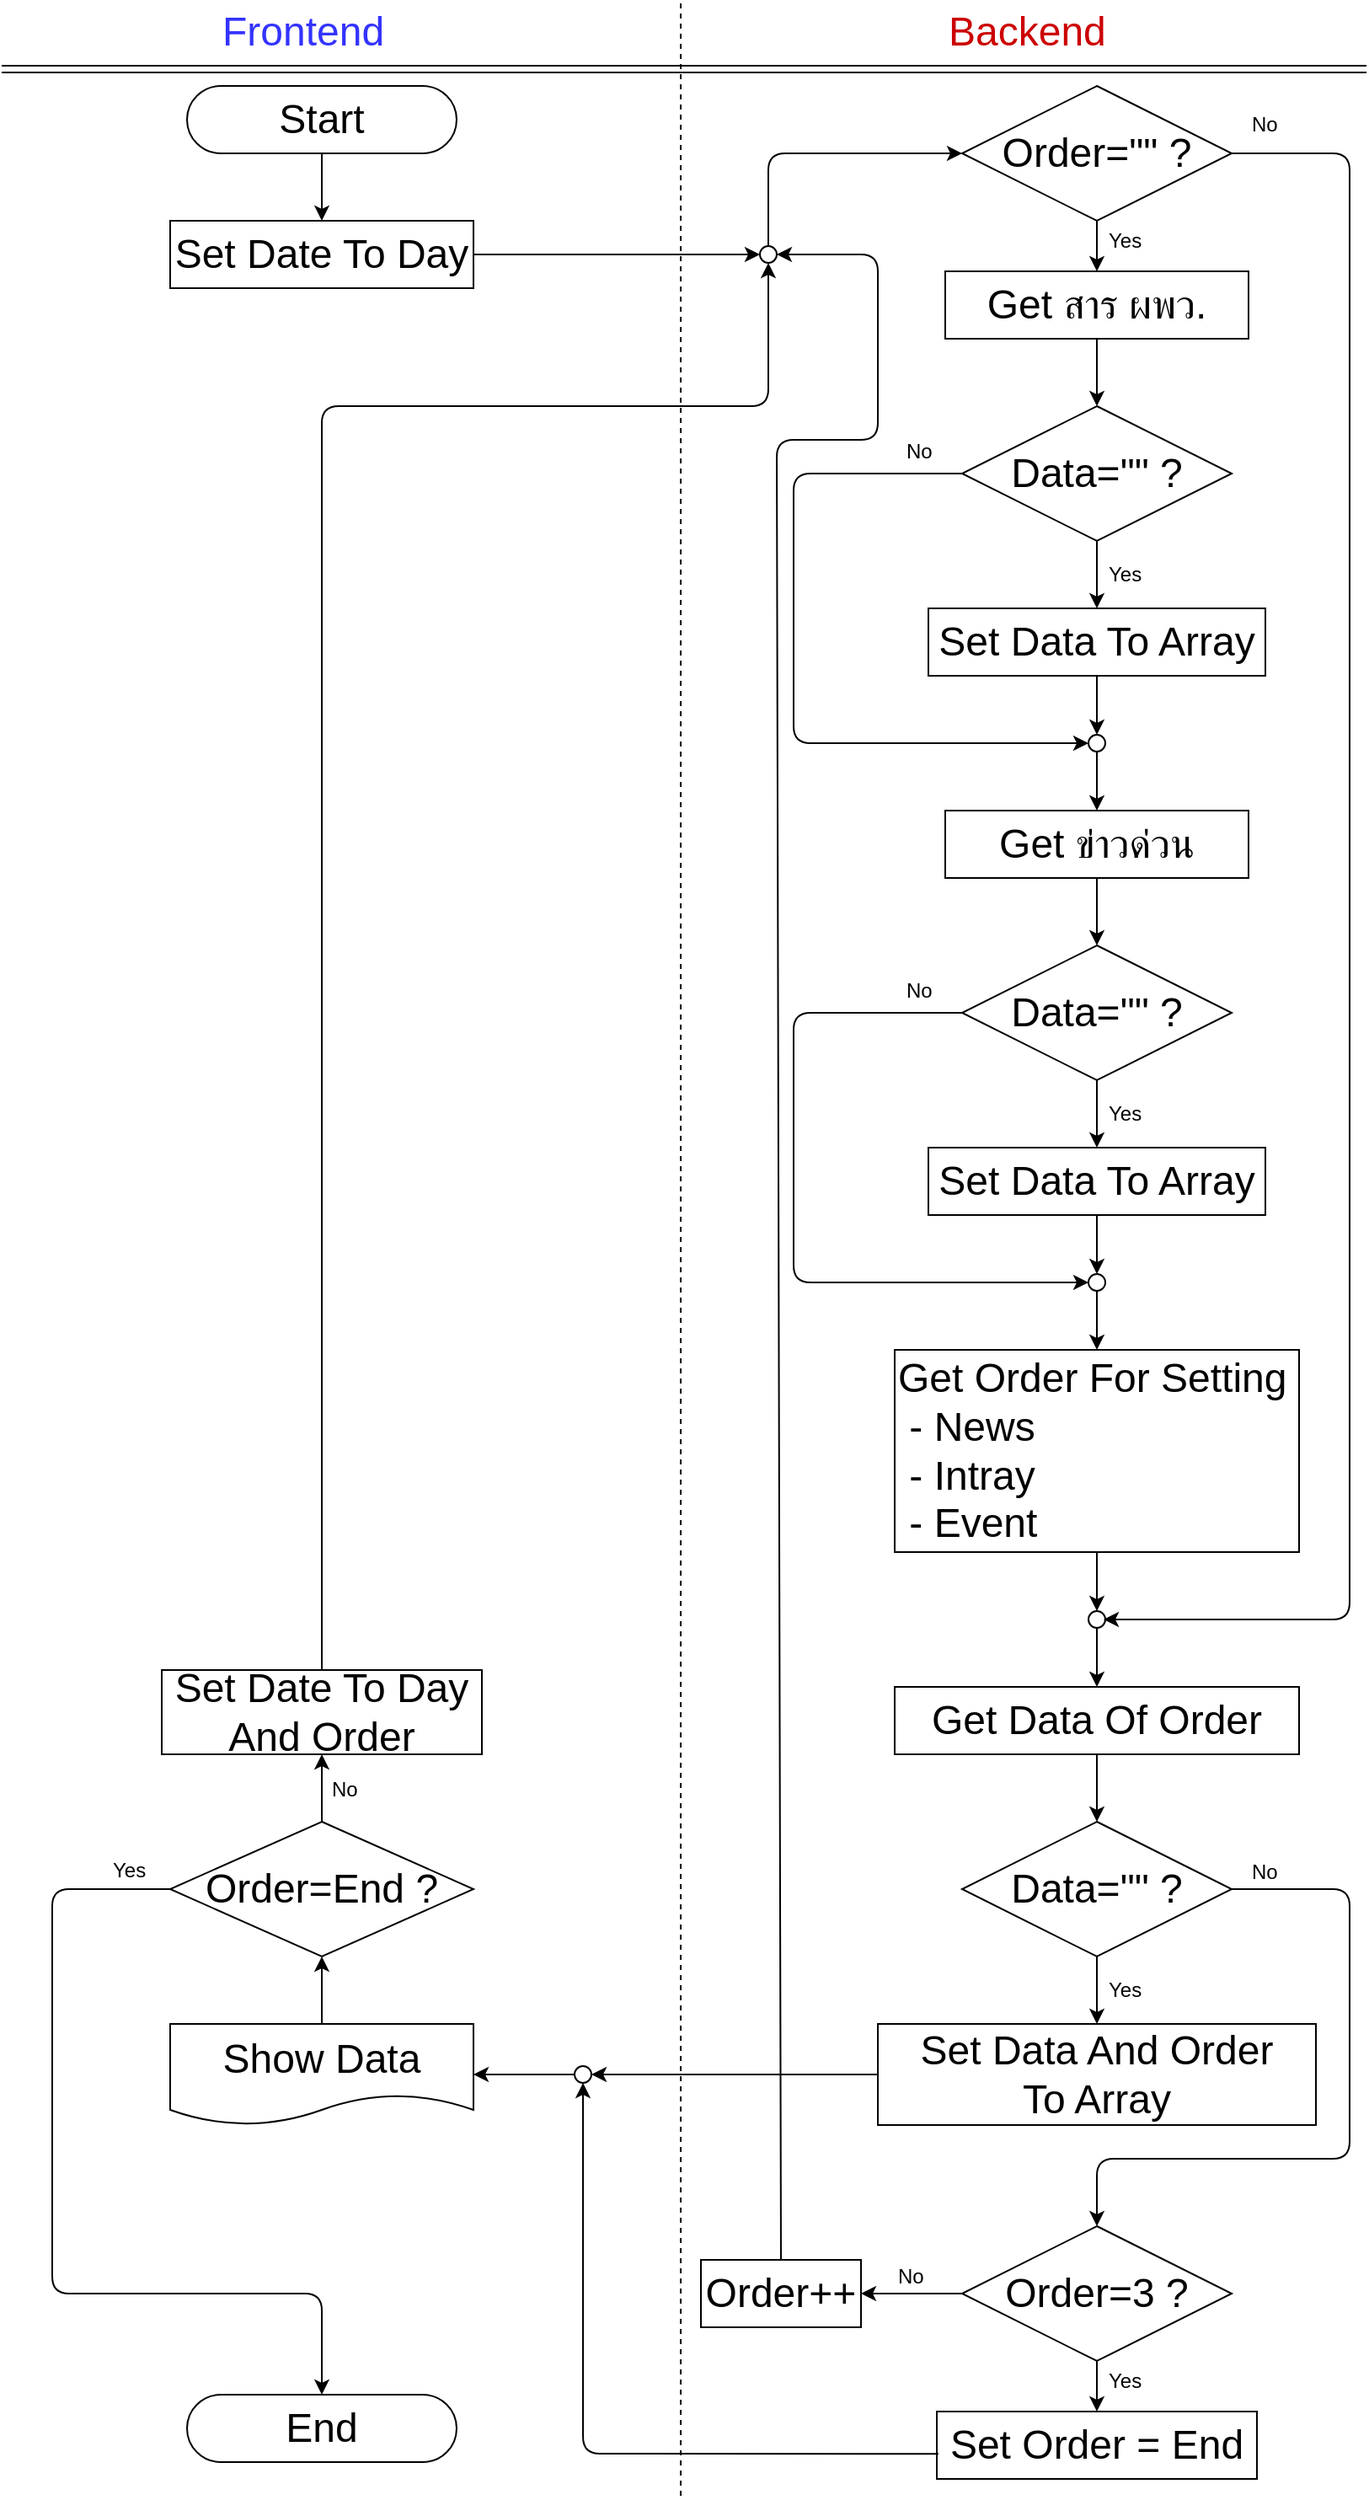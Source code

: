<mxfile pages="1" version="11.2.3" type="github"><diagram id="e92atSrMetLydWRhPwLj" name="Page-1"><mxGraphModel dx="2370" dy="1377" grid="1" gridSize="10" guides="1" tooltips="1" connect="1" arrows="1" fold="1" page="1" pageScale="1" pageWidth="850" pageHeight="1500" math="0" shadow="0"><root><mxCell id="0"/><mxCell id="1" parent="0"/><mxCell id="Jqfe15ESfAZCyeUeJ91Q-1" value="&lt;font style=&quot;font-size: 24px&quot;&gt;Start&lt;/font&gt;" style="rounded=1;whiteSpace=wrap;html=1;arcSize=50;" vertex="1" parent="1"><mxGeometry x="120" y="50" width="160" height="40" as="geometry"/></mxCell><mxCell id="Jqfe15ESfAZCyeUeJ91Q-2" value="" style="endArrow=none;dashed=1;html=1;" edge="1" parent="1"><mxGeometry width="50" height="50" relative="1" as="geometry"><mxPoint x="413" y="1480" as="sourcePoint"/><mxPoint x="413" as="targetPoint"/></mxGeometry></mxCell><mxCell id="Jqfe15ESfAZCyeUeJ91Q-3" value="" style="shape=link;html=1;" edge="1" parent="1"><mxGeometry width="50" height="50" relative="1" as="geometry"><mxPoint x="10" y="40" as="sourcePoint"/><mxPoint x="820" y="40" as="targetPoint"/></mxGeometry></mxCell><mxCell id="Jqfe15ESfAZCyeUeJ91Q-5" value="&lt;font style=&quot;font-size: 24px&quot;&gt;Frontend&lt;/font&gt;" style="text;html=1;resizable=0;points=[];autosize=1;align=left;verticalAlign=top;spacingTop=-4;fontColor=#3333FF;" vertex="1" parent="1"><mxGeometry x="139" y="1" width="110" height="20" as="geometry"/></mxCell><mxCell id="Jqfe15ESfAZCyeUeJ91Q-6" value="&lt;font style=&quot;font-size: 24px&quot;&gt;Backend&lt;/font&gt;" style="text;html=1;resizable=0;points=[];autosize=1;align=left;verticalAlign=top;spacingTop=-4;fontColor=#CC0000;" vertex="1" parent="1"><mxGeometry x="570" y="1" width="110" height="20" as="geometry"/></mxCell><mxCell id="Jqfe15ESfAZCyeUeJ91Q-8" value="" style="endArrow=classic;html=1;fontColor=#000000;exitX=0.5;exitY=1;exitDx=0;exitDy=0;entryX=0.5;entryY=0;entryDx=0;entryDy=0;" edge="1" parent="1" source="Jqfe15ESfAZCyeUeJ91Q-1"><mxGeometry width="50" height="50" relative="1" as="geometry"><mxPoint x="320" y="155" as="sourcePoint"/><mxPoint x="200" y="130" as="targetPoint"/></mxGeometry></mxCell><mxCell id="Jqfe15ESfAZCyeUeJ91Q-9" value="&lt;font style=&quot;font-size: 24px&quot;&gt;Set Date To Day&lt;/font&gt;" style="rounded=0;whiteSpace=wrap;html=1;fontColor=#000000;" vertex="1" parent="1"><mxGeometry x="110" y="130" width="180" height="40" as="geometry"/></mxCell><mxCell id="Jqfe15ESfAZCyeUeJ91Q-11" value="" style="endArrow=classic;html=1;fontColor=#000000;exitX=1;exitY=0.5;exitDx=0;exitDy=0;" edge="1" parent="1" source="Jqfe15ESfAZCyeUeJ91Q-9"><mxGeometry width="50" height="50" relative="1" as="geometry"><mxPoint x="330" y="160" as="sourcePoint"/><mxPoint x="460" y="150" as="targetPoint"/></mxGeometry></mxCell><mxCell id="Jqfe15ESfAZCyeUeJ91Q-12" value="&lt;font style=&quot;font-size: 24px&quot;&gt;Set Data To Array&lt;/font&gt;" style="rounded=0;whiteSpace=wrap;html=1;fontColor=#000000;" vertex="1" parent="1"><mxGeometry x="560" y="360" width="200" height="40" as="geometry"/></mxCell><mxCell id="Jqfe15ESfAZCyeUeJ91Q-13" value="&lt;font style=&quot;font-size: 24px&quot;&gt;Data=&quot;&quot; ?&lt;/font&gt;" style="rhombus;whiteSpace=wrap;html=1;fontColor=#000000;" vertex="1" parent="1"><mxGeometry x="580" y="240" width="160" height="80" as="geometry"/></mxCell><mxCell id="Jqfe15ESfAZCyeUeJ91Q-14" value="" style="endArrow=classic;html=1;fontColor=#000000;exitX=0.5;exitY=1;exitDx=0;exitDy=0;entryX=0.5;entryY=0;entryDx=0;entryDy=0;" edge="1" parent="1" source="Jqfe15ESfAZCyeUeJ91Q-15" target="Jqfe15ESfAZCyeUeJ91Q-13"><mxGeometry width="50" height="50" relative="1" as="geometry"><mxPoint x="480" y="260" as="sourcePoint"/><mxPoint x="530" y="210" as="targetPoint"/></mxGeometry></mxCell><mxCell id="Jqfe15ESfAZCyeUeJ91Q-15" value="&lt;font style=&quot;font-size: 24px&quot;&gt;Get สาร ผพว.&lt;/font&gt;" style="rounded=0;whiteSpace=wrap;html=1;fontColor=#000000;" vertex="1" parent="1"><mxGeometry x="570" y="160" width="180" height="40" as="geometry"/></mxCell><mxCell id="Jqfe15ESfAZCyeUeJ91Q-16" value="" style="endArrow=classic;html=1;fontColor=#000000;exitX=0.5;exitY=1;exitDx=0;exitDy=0;" edge="1" parent="1" source="Jqfe15ESfAZCyeUeJ91Q-13" target="Jqfe15ESfAZCyeUeJ91Q-12"><mxGeometry width="50" height="50" relative="1" as="geometry"><mxPoint x="450" y="330" as="sourcePoint"/><mxPoint x="500" y="280" as="targetPoint"/></mxGeometry></mxCell><mxCell id="Jqfe15ESfAZCyeUeJ91Q-17" value="&lt;font style=&quot;font-size: 24px&quot;&gt;Get ข่าวด่วน&lt;/font&gt;" style="rounded=0;whiteSpace=wrap;html=1;fontColor=#000000;" vertex="1" parent="1"><mxGeometry x="570" y="480" width="180" height="40" as="geometry"/></mxCell><mxCell id="Jqfe15ESfAZCyeUeJ91Q-18" value="" style="endArrow=classic;html=1;fontColor=#000000;exitX=0.5;exitY=1;exitDx=0;exitDy=0;entryX=0.5;entryY=0;entryDx=0;entryDy=0;" edge="1" parent="1" source="Jqfe15ESfAZCyeUeJ91Q-12" target="Jqfe15ESfAZCyeUeJ91Q-19"><mxGeometry width="50" height="50" relative="1" as="geometry"><mxPoint x="670" y="330" as="sourcePoint"/><mxPoint x="660" y="440" as="targetPoint"/></mxGeometry></mxCell><mxCell id="Jqfe15ESfAZCyeUeJ91Q-19" value="" style="ellipse;whiteSpace=wrap;html=1;aspect=fixed;fontColor=#000000;" vertex="1" parent="1"><mxGeometry x="655" y="435" width="10" height="10" as="geometry"/></mxCell><mxCell id="Jqfe15ESfAZCyeUeJ91Q-20" value="" style="endArrow=classic;html=1;fontColor=#000000;exitX=0;exitY=0.5;exitDx=0;exitDy=0;entryX=0;entryY=0.5;entryDx=0;entryDy=0;" edge="1" parent="1" source="Jqfe15ESfAZCyeUeJ91Q-13" target="Jqfe15ESfAZCyeUeJ91Q-19"><mxGeometry width="50" height="50" relative="1" as="geometry"><mxPoint x="480" y="510" as="sourcePoint"/><mxPoint x="530" y="460" as="targetPoint"/><Array as="points"><mxPoint x="480" y="280"/><mxPoint x="480" y="440"/></Array></mxGeometry></mxCell><mxCell id="Jqfe15ESfAZCyeUeJ91Q-21" value="Yes" style="text;html=1;resizable=0;points=[];autosize=1;align=left;verticalAlign=top;spacingTop=-4;fontColor=#000000;" vertex="1" parent="1"><mxGeometry x="665" y="330" width="40" height="20" as="geometry"/></mxCell><mxCell id="Jqfe15ESfAZCyeUeJ91Q-22" value="No" style="text;html=1;resizable=0;points=[];autosize=1;align=left;verticalAlign=top;spacingTop=-4;fontColor=#000000;" vertex="1" parent="1"><mxGeometry x="545" y="257" width="30" height="20" as="geometry"/></mxCell><mxCell id="Jqfe15ESfAZCyeUeJ91Q-23" value="" style="endArrow=classic;html=1;fontColor=#000000;entryX=0.5;entryY=0;entryDx=0;entryDy=0;" edge="1" parent="1" target="Jqfe15ESfAZCyeUeJ91Q-17"><mxGeometry width="50" height="50" relative="1" as="geometry"><mxPoint x="660" y="445" as="sourcePoint"/><mxPoint x="670" y="445" as="targetPoint"/></mxGeometry></mxCell><mxCell id="Jqfe15ESfAZCyeUeJ91Q-24" value="&lt;font style=&quot;font-size: 24px&quot;&gt;Set Data To Array&lt;/font&gt;" style="rounded=0;whiteSpace=wrap;html=1;fontColor=#000000;" vertex="1" parent="1"><mxGeometry x="560" y="680" width="200" height="40" as="geometry"/></mxCell><mxCell id="Jqfe15ESfAZCyeUeJ91Q-25" value="&lt;font style=&quot;font-size: 24px&quot;&gt;Data=&quot;&quot; ?&lt;/font&gt;" style="rhombus;whiteSpace=wrap;html=1;fontColor=#000000;" vertex="1" parent="1"><mxGeometry x="580" y="560" width="160" height="80" as="geometry"/></mxCell><mxCell id="Jqfe15ESfAZCyeUeJ91Q-26" value="" style="endArrow=classic;html=1;fontColor=#000000;exitX=0.5;exitY=1;exitDx=0;exitDy=0;entryX=0.5;entryY=0;entryDx=0;entryDy=0;" edge="1" parent="1" target="Jqfe15ESfAZCyeUeJ91Q-25"><mxGeometry width="50" height="50" relative="1" as="geometry"><mxPoint x="660" y="520" as="sourcePoint"/><mxPoint x="530" y="530" as="targetPoint"/></mxGeometry></mxCell><mxCell id="Jqfe15ESfAZCyeUeJ91Q-27" value="" style="endArrow=classic;html=1;fontColor=#000000;exitX=0.5;exitY=1;exitDx=0;exitDy=0;" edge="1" parent="1" source="Jqfe15ESfAZCyeUeJ91Q-25" target="Jqfe15ESfAZCyeUeJ91Q-24"><mxGeometry width="50" height="50" relative="1" as="geometry"><mxPoint x="450" y="650" as="sourcePoint"/><mxPoint x="500" y="600" as="targetPoint"/></mxGeometry></mxCell><mxCell id="Jqfe15ESfAZCyeUeJ91Q-28" value="&lt;font style=&quot;font-size: 24px&quot;&gt;Get Order For Setting&lt;br&gt;&amp;nbsp;- News&lt;br&gt;&amp;nbsp;- Intray&lt;br&gt;&amp;nbsp;- Event&lt;br&gt;&lt;/font&gt;" style="rounded=0;whiteSpace=wrap;html=1;fontColor=#000000;align=left;" vertex="1" parent="1"><mxGeometry x="540" y="800" width="240" height="120" as="geometry"/></mxCell><mxCell id="Jqfe15ESfAZCyeUeJ91Q-29" value="" style="endArrow=classic;html=1;fontColor=#000000;exitX=0.5;exitY=1;exitDx=0;exitDy=0;entryX=0.5;entryY=0;entryDx=0;entryDy=0;" edge="1" parent="1" source="Jqfe15ESfAZCyeUeJ91Q-24" target="Jqfe15ESfAZCyeUeJ91Q-30"><mxGeometry width="50" height="50" relative="1" as="geometry"><mxPoint x="670" y="650" as="sourcePoint"/><mxPoint x="660" y="760" as="targetPoint"/></mxGeometry></mxCell><mxCell id="Jqfe15ESfAZCyeUeJ91Q-30" value="" style="ellipse;whiteSpace=wrap;html=1;aspect=fixed;fontColor=#000000;" vertex="1" parent="1"><mxGeometry x="655" y="755" width="10" height="10" as="geometry"/></mxCell><mxCell id="Jqfe15ESfAZCyeUeJ91Q-31" value="" style="endArrow=classic;html=1;fontColor=#000000;exitX=0;exitY=0.5;exitDx=0;exitDy=0;entryX=0;entryY=0.5;entryDx=0;entryDy=0;" edge="1" parent="1" source="Jqfe15ESfAZCyeUeJ91Q-25" target="Jqfe15ESfAZCyeUeJ91Q-30"><mxGeometry width="50" height="50" relative="1" as="geometry"><mxPoint x="480" y="830" as="sourcePoint"/><mxPoint x="530" y="780" as="targetPoint"/><Array as="points"><mxPoint x="480" y="600"/><mxPoint x="480" y="760"/></Array></mxGeometry></mxCell><mxCell id="Jqfe15ESfAZCyeUeJ91Q-32" value="Yes" style="text;html=1;resizable=0;points=[];autosize=1;align=left;verticalAlign=top;spacingTop=-4;fontColor=#000000;" vertex="1" parent="1"><mxGeometry x="665" y="650" width="40" height="20" as="geometry"/></mxCell><mxCell id="Jqfe15ESfAZCyeUeJ91Q-33" value="No" style="text;html=1;resizable=0;points=[];autosize=1;align=left;verticalAlign=top;spacingTop=-4;fontColor=#000000;" vertex="1" parent="1"><mxGeometry x="545" y="577" width="30" height="20" as="geometry"/></mxCell><mxCell id="Jqfe15ESfAZCyeUeJ91Q-34" value="" style="endArrow=classic;html=1;fontColor=#000000;entryX=0.5;entryY=0;entryDx=0;entryDy=0;" edge="1" parent="1" target="Jqfe15ESfAZCyeUeJ91Q-28"><mxGeometry width="50" height="50" relative="1" as="geometry"><mxPoint x="660" y="765" as="sourcePoint"/><mxPoint x="670" y="765" as="targetPoint"/></mxGeometry></mxCell><mxCell id="Jqfe15ESfAZCyeUeJ91Q-35" value="&lt;font style=&quot;font-size: 24px&quot;&gt;Get Data Of Order&lt;/font&gt;" style="rounded=0;whiteSpace=wrap;html=1;fontColor=#000000;" vertex="1" parent="1"><mxGeometry x="540" y="1000" width="240" height="40" as="geometry"/></mxCell><mxCell id="Jqfe15ESfAZCyeUeJ91Q-36" value="" style="endArrow=classic;html=1;fontColor=#000000;exitX=0.5;exitY=1;exitDx=0;exitDy=0;entryX=0.5;entryY=0;entryDx=0;entryDy=0;" edge="1" parent="1" source="Jqfe15ESfAZCyeUeJ91Q-28" target="Jqfe15ESfAZCyeUeJ91Q-66"><mxGeometry width="50" height="50" relative="1" as="geometry"><mxPoint x="670" y="410" as="sourcePoint"/><mxPoint x="660" y="950" as="targetPoint"/></mxGeometry></mxCell><mxCell id="Jqfe15ESfAZCyeUeJ91Q-37" value="&lt;font style=&quot;font-size: 24px&quot;&gt;Set Data And Order &lt;br&gt;To Array&lt;/font&gt;" style="rounded=0;whiteSpace=wrap;html=1;fontColor=#000000;" vertex="1" parent="1"><mxGeometry x="530" y="1200" width="260" height="60" as="geometry"/></mxCell><mxCell id="Jqfe15ESfAZCyeUeJ91Q-38" value="&lt;font style=&quot;font-size: 24px&quot;&gt;Data=&quot;&quot; ?&lt;/font&gt;" style="rhombus;whiteSpace=wrap;html=1;fontColor=#000000;" vertex="1" parent="1"><mxGeometry x="580" y="1080" width="160" height="80" as="geometry"/></mxCell><mxCell id="Jqfe15ESfAZCyeUeJ91Q-39" value="" style="endArrow=classic;html=1;fontColor=#000000;exitX=0.5;exitY=1;exitDx=0;exitDy=0;entryX=0.5;entryY=0;entryDx=0;entryDy=0;" edge="1" parent="1" target="Jqfe15ESfAZCyeUeJ91Q-38"><mxGeometry width="50" height="50" relative="1" as="geometry"><mxPoint x="660" y="1040" as="sourcePoint"/><mxPoint x="530" y="1050" as="targetPoint"/></mxGeometry></mxCell><mxCell id="Jqfe15ESfAZCyeUeJ91Q-40" value="" style="endArrow=classic;html=1;fontColor=#000000;exitX=0.5;exitY=1;exitDx=0;exitDy=0;" edge="1" parent="1" source="Jqfe15ESfAZCyeUeJ91Q-38" target="Jqfe15ESfAZCyeUeJ91Q-37"><mxGeometry width="50" height="50" relative="1" as="geometry"><mxPoint x="450" y="1170" as="sourcePoint"/><mxPoint x="500" y="1120" as="targetPoint"/></mxGeometry></mxCell><mxCell id="Jqfe15ESfAZCyeUeJ91Q-44" value="Yes" style="text;html=1;resizable=0;points=[];autosize=1;align=left;verticalAlign=top;spacingTop=-4;fontColor=#000000;" vertex="1" parent="1"><mxGeometry x="665" y="1170" width="40" height="20" as="geometry"/></mxCell><mxCell id="Jqfe15ESfAZCyeUeJ91Q-47" value="&lt;font style=&quot;font-size: 24px&quot;&gt;Show Data&lt;/font&gt;" style="shape=document;whiteSpace=wrap;html=1;boundedLbl=1;fontColor=#000000;" vertex="1" parent="1"><mxGeometry x="110" y="1200" width="180" height="60" as="geometry"/></mxCell><mxCell id="Jqfe15ESfAZCyeUeJ91Q-48" value="" style="endArrow=classic;html=1;fontColor=#000000;exitX=0;exitY=0.5;exitDx=0;exitDy=0;" edge="1" parent="1" source="Jqfe15ESfAZCyeUeJ91Q-37"><mxGeometry width="50" height="50" relative="1" as="geometry"><mxPoint x="10" y="1390" as="sourcePoint"/><mxPoint x="360" y="1230" as="targetPoint"/></mxGeometry></mxCell><mxCell id="Jqfe15ESfAZCyeUeJ91Q-58" value="&lt;font style=&quot;font-size: 24px&quot;&gt;Order=&quot;&quot; ?&lt;/font&gt;" style="rhombus;whiteSpace=wrap;html=1;fontColor=#000000;" vertex="1" parent="1"><mxGeometry x="580" y="50" width="160" height="80" as="geometry"/></mxCell><mxCell id="Jqfe15ESfAZCyeUeJ91Q-59" value="&lt;font style=&quot;font-size: 24px&quot;&gt;Set Date To Day And Order&lt;/font&gt;" style="rounded=0;whiteSpace=wrap;html=1;fontColor=#000000;" vertex="1" parent="1"><mxGeometry x="105" y="990" width="190" height="50" as="geometry"/></mxCell><mxCell id="Jqfe15ESfAZCyeUeJ91Q-60" value="" style="endArrow=classic;html=1;fontColor=#000000;exitX=0.5;exitY=0;exitDx=0;exitDy=0;entryX=0.5;entryY=1;entryDx=0;entryDy=0;" edge="1" parent="1" source="Jqfe15ESfAZCyeUeJ91Q-47" target="Jqfe15ESfAZCyeUeJ91Q-84"><mxGeometry width="50" height="50" relative="1" as="geometry"><mxPoint x="40" y="1107" as="sourcePoint"/><mxPoint x="90" y="1057" as="targetPoint"/></mxGeometry></mxCell><mxCell id="Jqfe15ESfAZCyeUeJ91Q-61" value="" style="ellipse;whiteSpace=wrap;html=1;aspect=fixed;fontColor=#000000;" vertex="1" parent="1"><mxGeometry x="460" y="145" width="10" height="10" as="geometry"/></mxCell><mxCell id="Jqfe15ESfAZCyeUeJ91Q-62" value="" style="endArrow=classic;html=1;fontColor=#000000;exitX=0.5;exitY=0;exitDx=0;exitDy=0;entryX=0.5;entryY=1;entryDx=0;entryDy=0;" edge="1" parent="1" source="Jqfe15ESfAZCyeUeJ91Q-59" target="Jqfe15ESfAZCyeUeJ91Q-61"><mxGeometry width="50" height="50" relative="1" as="geometry"><mxPoint x="175" y="970" as="sourcePoint"/><mxPoint x="225" y="920" as="targetPoint"/><Array as="points"><mxPoint x="200" y="240"/><mxPoint x="465" y="240"/></Array></mxGeometry></mxCell><mxCell id="Jqfe15ESfAZCyeUeJ91Q-63" value="" style="endArrow=classic;html=1;fontColor=#000000;exitX=0.5;exitY=0;exitDx=0;exitDy=0;entryX=0;entryY=0.5;entryDx=0;entryDy=0;" edge="1" parent="1" source="Jqfe15ESfAZCyeUeJ91Q-61" target="Jqfe15ESfAZCyeUeJ91Q-58"><mxGeometry width="50" height="50" relative="1" as="geometry"><mxPoint x="465" y="105" as="sourcePoint"/><mxPoint x="515" y="55" as="targetPoint"/><Array as="points"><mxPoint x="465" y="90"/></Array></mxGeometry></mxCell><mxCell id="Jqfe15ESfAZCyeUeJ91Q-64" value="" style="endArrow=classic;html=1;fontColor=#000000;exitX=0.5;exitY=1;exitDx=0;exitDy=0;" edge="1" parent="1" source="Jqfe15ESfAZCyeUeJ91Q-58"><mxGeometry width="50" height="50" relative="1" as="geometry"><mxPoint x="670" y="210" as="sourcePoint"/><mxPoint x="660" y="160" as="targetPoint"/></mxGeometry></mxCell><mxCell id="Jqfe15ESfAZCyeUeJ91Q-65" value="Yes" style="text;html=1;resizable=0;points=[];autosize=1;align=left;verticalAlign=top;spacingTop=-4;fontColor=#000000;" vertex="1" parent="1"><mxGeometry x="665" y="132" width="40" height="20" as="geometry"/></mxCell><mxCell id="Jqfe15ESfAZCyeUeJ91Q-66" value="" style="ellipse;whiteSpace=wrap;html=1;aspect=fixed;fontColor=#000000;" vertex="1" parent="1"><mxGeometry x="655" y="955" width="10" height="10" as="geometry"/></mxCell><mxCell id="Jqfe15ESfAZCyeUeJ91Q-67" value="" style="endArrow=classic;html=1;fontColor=#000000;exitX=0.5;exitY=1;exitDx=0;exitDy=0;entryX=0.5;entryY=0;entryDx=0;entryDy=0;" edge="1" parent="1" source="Jqfe15ESfAZCyeUeJ91Q-66" target="Jqfe15ESfAZCyeUeJ91Q-35"><mxGeometry width="50" height="50" relative="1" as="geometry"><mxPoint x="670" y="930.0" as="sourcePoint"/><mxPoint x="670" y="965.0" as="targetPoint"/></mxGeometry></mxCell><mxCell id="Jqfe15ESfAZCyeUeJ91Q-68" value="" style="endArrow=classic;html=1;fontColor=#000000;exitX=1;exitY=0.5;exitDx=0;exitDy=0;" edge="1" parent="1" source="Jqfe15ESfAZCyeUeJ91Q-58"><mxGeometry width="50" height="50" relative="1" as="geometry"><mxPoint x="765" y="167" as="sourcePoint"/><mxPoint x="664" y="960" as="targetPoint"/><Array as="points"><mxPoint x="810" y="90"/><mxPoint x="810" y="960"/></Array></mxGeometry></mxCell><mxCell id="Jqfe15ESfAZCyeUeJ91Q-69" value="No" style="text;html=1;resizable=0;points=[];autosize=1;align=left;verticalAlign=top;spacingTop=-4;fontColor=#000000;" vertex="1" parent="1"><mxGeometry x="750" y="63" width="30" height="20" as="geometry"/></mxCell><mxCell id="Jqfe15ESfAZCyeUeJ91Q-70" value="" style="endArrow=classic;html=1;fontColor=#000000;exitX=0.5;exitY=0;exitDx=0;exitDy=0;" edge="1" parent="1" source="Jqfe15ESfAZCyeUeJ91Q-75"><mxGeometry width="50" height="50" relative="1" as="geometry"><mxPoint x="455" y="965.0" as="sourcePoint"/><mxPoint x="470" y="150" as="targetPoint"/><Array as="points"><mxPoint x="470" y="260"/><mxPoint x="530" y="260"/><mxPoint x="530" y="150"/></Array></mxGeometry></mxCell><mxCell id="Jqfe15ESfAZCyeUeJ91Q-71" value="No" style="text;html=1;resizable=0;points=[];autosize=1;align=left;verticalAlign=top;spacingTop=-4;fontColor=#000000;" vertex="1" parent="1"><mxGeometry x="750" y="1100" width="30" height="20" as="geometry"/></mxCell><mxCell id="Jqfe15ESfAZCyeUeJ91Q-73" value="" style="endArrow=classic;html=1;fontColor=#000000;exitX=1;exitY=0.5;exitDx=0;exitDy=0;entryX=0.5;entryY=0;entryDx=0;entryDy=0;" edge="1" parent="1" source="Jqfe15ESfAZCyeUeJ91Q-38" target="Jqfe15ESfAZCyeUeJ91Q-74"><mxGeometry width="50" height="50" relative="1" as="geometry"><mxPoint x="430" y="1103" as="sourcePoint"/><mxPoint x="510" y="985.48" as="targetPoint"/><Array as="points"><mxPoint x="810" y="1120"/><mxPoint x="810" y="1280"/><mxPoint x="660" y="1280"/></Array></mxGeometry></mxCell><mxCell id="Jqfe15ESfAZCyeUeJ91Q-74" value="&lt;font style=&quot;font-size: 24px&quot;&gt;Order=3 ?&lt;/font&gt;" style="rhombus;whiteSpace=wrap;html=1;fontColor=#000000;" vertex="1" parent="1"><mxGeometry x="580" y="1320" width="160" height="80" as="geometry"/></mxCell><mxCell id="Jqfe15ESfAZCyeUeJ91Q-75" value="&lt;font style=&quot;font-size: 24px&quot;&gt;Order++&lt;/font&gt;" style="rounded=0;whiteSpace=wrap;html=1;fontColor=#000000;" vertex="1" parent="1"><mxGeometry x="425" y="1340" width="95" height="40" as="geometry"/></mxCell><mxCell id="Jqfe15ESfAZCyeUeJ91Q-76" value="" style="endArrow=classic;html=1;fontColor=#000000;exitX=0;exitY=0.5;exitDx=0;exitDy=0;entryX=1;entryY=0.5;entryDx=0;entryDy=0;" edge="1" parent="1" source="Jqfe15ESfAZCyeUeJ91Q-74" target="Jqfe15ESfAZCyeUeJ91Q-75"><mxGeometry width="50" height="50" relative="1" as="geometry"><mxPoint x="10" y="1470" as="sourcePoint"/><mxPoint x="60" y="1420" as="targetPoint"/></mxGeometry></mxCell><mxCell id="Jqfe15ESfAZCyeUeJ91Q-77" value="No" style="text;html=1;resizable=0;points=[];autosize=1;align=left;verticalAlign=top;spacingTop=-4;fontColor=#000000;" vertex="1" parent="1"><mxGeometry x="540" y="1340" width="30" height="20" as="geometry"/></mxCell><mxCell id="Jqfe15ESfAZCyeUeJ91Q-78" value="&lt;font style=&quot;font-size: 24px&quot;&gt;Set Order = End&lt;/font&gt;" style="rounded=0;whiteSpace=wrap;html=1;fontColor=#000000;" vertex="1" parent="1"><mxGeometry x="565" y="1430" width="190" height="40" as="geometry"/></mxCell><mxCell id="Jqfe15ESfAZCyeUeJ91Q-79" value="" style="endArrow=classic;html=1;fontColor=#000000;exitX=0.5;exitY=1;exitDx=0;exitDy=0;entryX=0.5;entryY=0;entryDx=0;entryDy=0;" edge="1" parent="1" source="Jqfe15ESfAZCyeUeJ91Q-74" target="Jqfe15ESfAZCyeUeJ91Q-78"><mxGeometry width="50" height="50" relative="1" as="geometry"><mxPoint x="10" y="1540" as="sourcePoint"/><mxPoint x="60" y="1490" as="targetPoint"/></mxGeometry></mxCell><mxCell id="Jqfe15ESfAZCyeUeJ91Q-80" value="" style="ellipse;whiteSpace=wrap;html=1;aspect=fixed;fontColor=#000000;" vertex="1" parent="1"><mxGeometry x="350" y="1225" width="10" height="10" as="geometry"/></mxCell><mxCell id="Jqfe15ESfAZCyeUeJ91Q-81" value="" style="endArrow=classic;html=1;fontColor=#000000;exitX=0.005;exitY=0.628;exitDx=0;exitDy=0;exitPerimeter=0;entryX=0.5;entryY=1;entryDx=0;entryDy=0;" edge="1" parent="1" source="Jqfe15ESfAZCyeUeJ91Q-78" target="Jqfe15ESfAZCyeUeJ91Q-80"><mxGeometry width="50" height="50" relative="1" as="geometry"><mxPoint x="10" y="1540" as="sourcePoint"/><mxPoint x="60" y="1490" as="targetPoint"/><Array as="points"><mxPoint x="355" y="1455"/></Array></mxGeometry></mxCell><mxCell id="Jqfe15ESfAZCyeUeJ91Q-82" value="" style="endArrow=classic;html=1;fontColor=#000000;exitX=0;exitY=0.5;exitDx=0;exitDy=0;entryX=1;entryY=0.5;entryDx=0;entryDy=0;" edge="1" parent="1" source="Jqfe15ESfAZCyeUeJ91Q-80" target="Jqfe15ESfAZCyeUeJ91Q-47"><mxGeometry width="50" height="50" relative="1" as="geometry"><mxPoint x="340" y="1230" as="sourcePoint"/><mxPoint x="60" y="1500" as="targetPoint"/></mxGeometry></mxCell><mxCell id="Jqfe15ESfAZCyeUeJ91Q-83" value="Yes" style="text;html=1;resizable=0;points=[];autosize=1;align=left;verticalAlign=top;spacingTop=-4;fontColor=#000000;" vertex="1" parent="1"><mxGeometry x="665" y="1402" width="40" height="20" as="geometry"/></mxCell><mxCell id="Jqfe15ESfAZCyeUeJ91Q-84" value="&lt;font style=&quot;font-size: 24px&quot;&gt;Order=End ?&lt;/font&gt;" style="rhombus;whiteSpace=wrap;html=1;fontColor=#000000;" vertex="1" parent="1"><mxGeometry x="110" y="1080" width="180" height="80" as="geometry"/></mxCell><mxCell id="Jqfe15ESfAZCyeUeJ91Q-85" value="" style="endArrow=classic;html=1;fontColor=#000000;exitX=0.5;exitY=0;exitDx=0;exitDy=0;entryX=0.5;entryY=1;entryDx=0;entryDy=0;" edge="1" parent="1" source="Jqfe15ESfAZCyeUeJ91Q-84" target="Jqfe15ESfAZCyeUeJ91Q-59"><mxGeometry width="50" height="50" relative="1" as="geometry"><mxPoint x="210" y="1210.0" as="sourcePoint"/><mxPoint x="210" y="1170.0" as="targetPoint"/></mxGeometry></mxCell><mxCell id="Jqfe15ESfAZCyeUeJ91Q-86" value="No" style="text;html=1;resizable=0;points=[];autosize=1;align=left;verticalAlign=top;spacingTop=-4;fontColor=#000000;" vertex="1" parent="1"><mxGeometry x="204" y="1051" width="30" height="20" as="geometry"/></mxCell><mxCell id="Jqfe15ESfAZCyeUeJ91Q-87" value="&lt;font style=&quot;font-size: 24px&quot;&gt;End&lt;/font&gt;" style="rounded=1;whiteSpace=wrap;html=1;arcSize=50;" vertex="1" parent="1"><mxGeometry x="120" y="1420" width="160" height="40" as="geometry"/></mxCell><mxCell id="Jqfe15ESfAZCyeUeJ91Q-88" value="" style="endArrow=classic;html=1;fontColor=#000000;exitX=0;exitY=0.5;exitDx=0;exitDy=0;entryX=0.5;entryY=0;entryDx=0;entryDy=0;" edge="1" parent="1" source="Jqfe15ESfAZCyeUeJ91Q-84" target="Jqfe15ESfAZCyeUeJ91Q-87"><mxGeometry width="50" height="50" relative="1" as="geometry"><mxPoint x="10" y="1275" as="sourcePoint"/><mxPoint x="60" y="1225" as="targetPoint"/><Array as="points"><mxPoint x="40" y="1120"/><mxPoint x="40" y="1360"/><mxPoint x="200" y="1360"/></Array></mxGeometry></mxCell><mxCell id="Jqfe15ESfAZCyeUeJ91Q-89" value="Yes" style="text;html=1;resizable=0;points=[];autosize=1;align=left;verticalAlign=top;spacingTop=-4;fontColor=#000000;" vertex="1" parent="1"><mxGeometry x="74" y="1099" width="40" height="20" as="geometry"/></mxCell></root></mxGraphModel></diagram></mxfile>